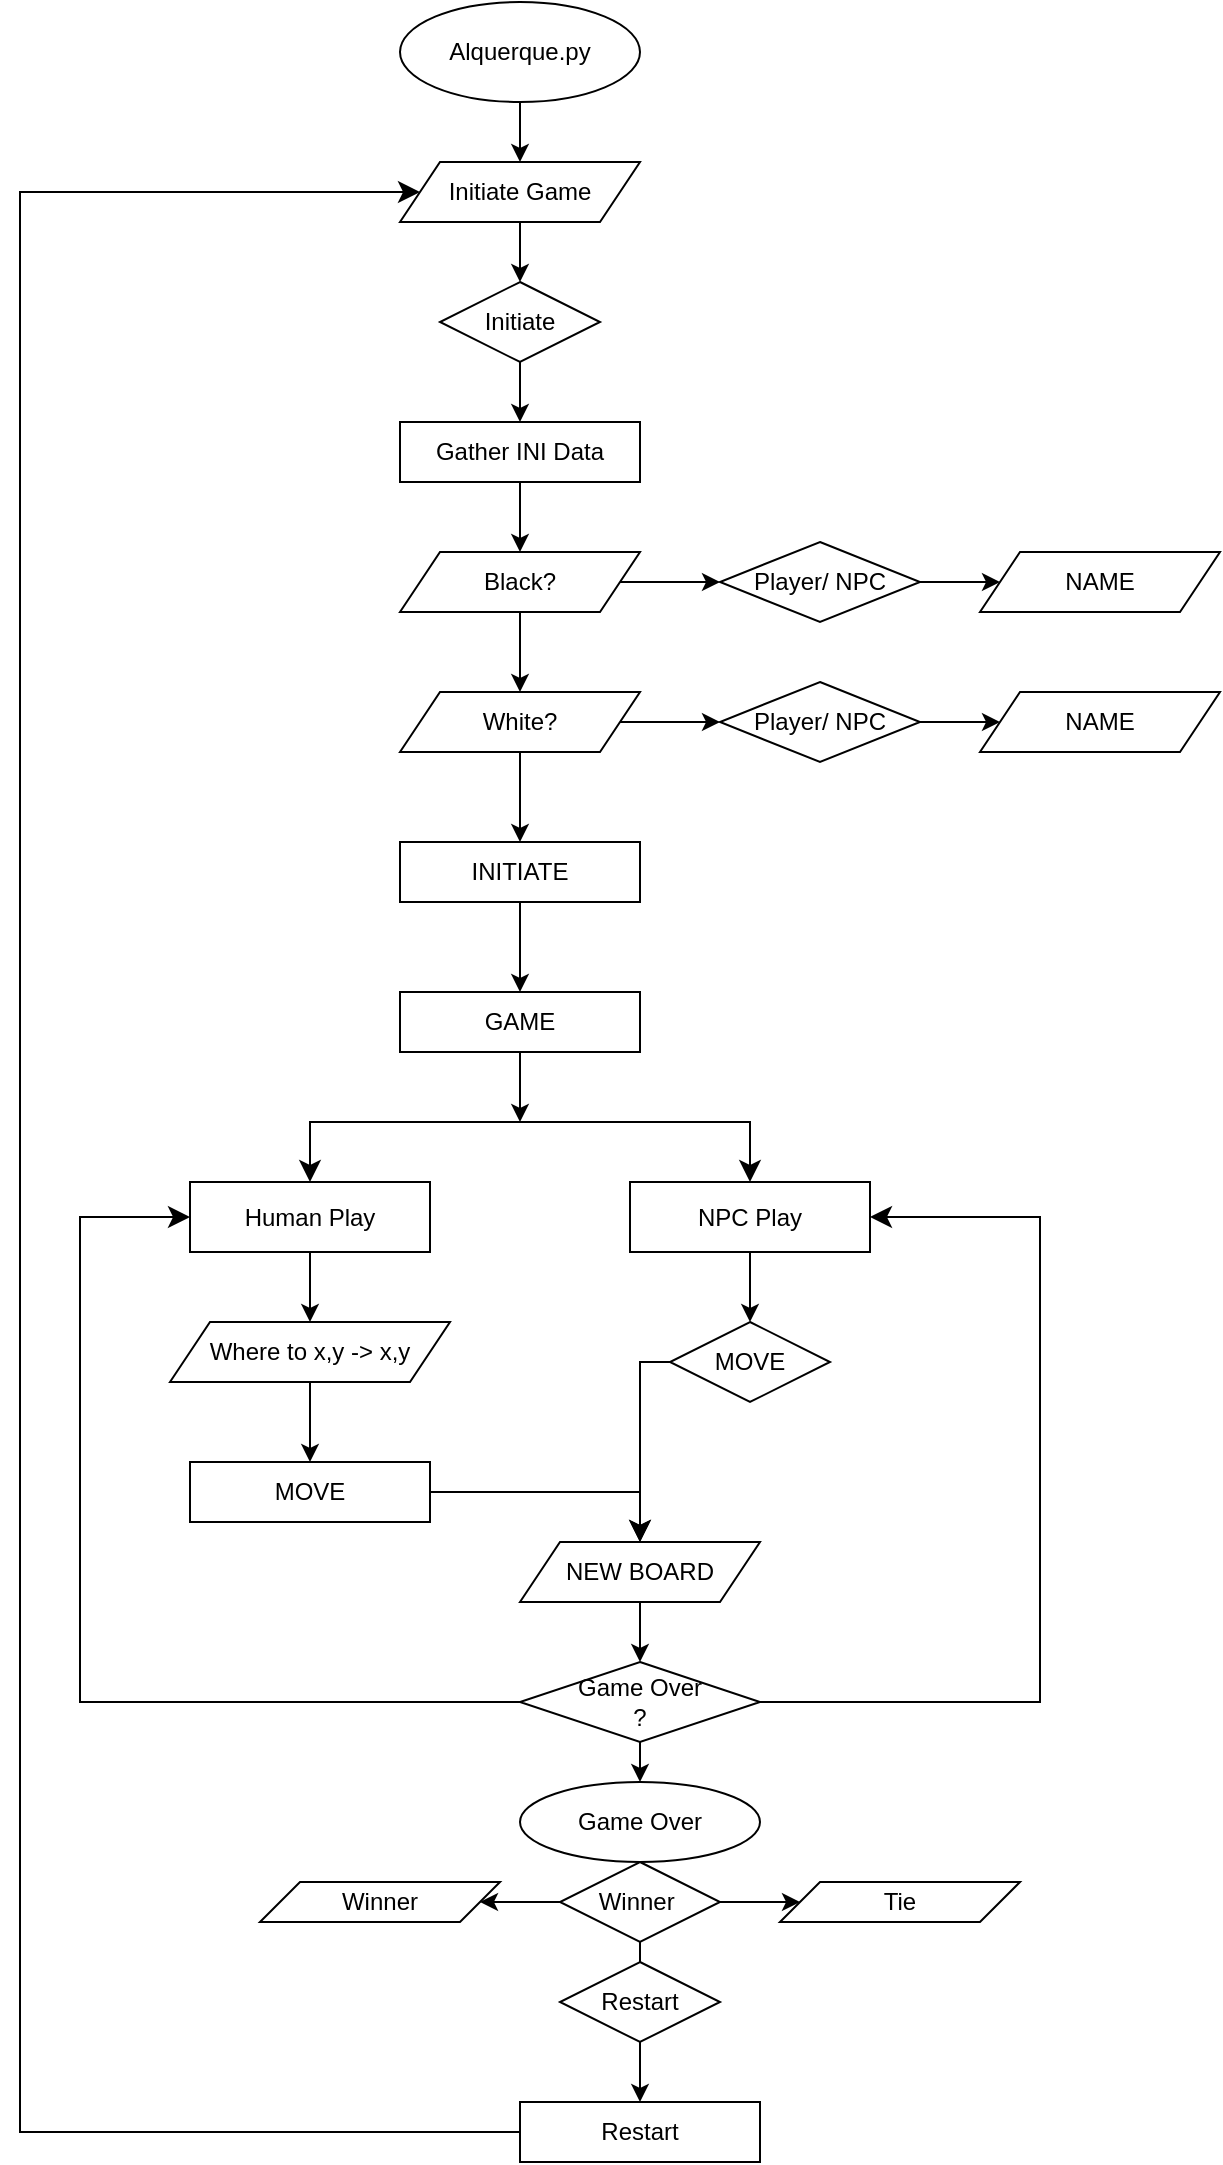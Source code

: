 <mxfile version="22.1.5" type="device">
  <diagram id="C5RBs43oDa-KdzZeNtuy" name="Page-1">
    <mxGraphModel dx="1485" dy="992" grid="1" gridSize="10" guides="1" tooltips="1" connect="1" arrows="1" fold="1" page="1" pageScale="1" pageWidth="827" pageHeight="1169" math="0" shadow="0">
      <root>
        <mxCell id="WIyWlLk6GJQsqaUBKTNV-0" />
        <mxCell id="WIyWlLk6GJQsqaUBKTNV-1" parent="WIyWlLk6GJQsqaUBKTNV-0" />
        <mxCell id="z2tJ9V-o-0dk3HpwvkVt-27" value="Alquerque.py" style="ellipse;whiteSpace=wrap;html=1;" vertex="1" parent="WIyWlLk6GJQsqaUBKTNV-1">
          <mxGeometry x="340" y="20" width="120" height="50" as="geometry" />
        </mxCell>
        <mxCell id="z2tJ9V-o-0dk3HpwvkVt-28" value="Initiate Game" style="shape=parallelogram;perimeter=parallelogramPerimeter;whiteSpace=wrap;html=1;fixedSize=1;" vertex="1" parent="WIyWlLk6GJQsqaUBKTNV-1">
          <mxGeometry x="340" y="100" width="120" height="30" as="geometry" />
        </mxCell>
        <mxCell id="z2tJ9V-o-0dk3HpwvkVt-29" value="Black?" style="shape=parallelogram;perimeter=parallelogramPerimeter;whiteSpace=wrap;html=1;fixedSize=1;" vertex="1" parent="WIyWlLk6GJQsqaUBKTNV-1">
          <mxGeometry x="340" y="295" width="120" height="30" as="geometry" />
        </mxCell>
        <mxCell id="z2tJ9V-o-0dk3HpwvkVt-30" value="Initiate" style="rhombus;whiteSpace=wrap;html=1;" vertex="1" parent="WIyWlLk6GJQsqaUBKTNV-1">
          <mxGeometry x="360" y="160" width="80" height="40" as="geometry" />
        </mxCell>
        <mxCell id="z2tJ9V-o-0dk3HpwvkVt-31" value="Player/ NPC" style="rhombus;whiteSpace=wrap;html=1;" vertex="1" parent="WIyWlLk6GJQsqaUBKTNV-1">
          <mxGeometry x="500" y="290" width="100" height="40" as="geometry" />
        </mxCell>
        <mxCell id="z2tJ9V-o-0dk3HpwvkVt-32" value="NAME" style="shape=parallelogram;perimeter=parallelogramPerimeter;whiteSpace=wrap;html=1;fixedSize=1;" vertex="1" parent="WIyWlLk6GJQsqaUBKTNV-1">
          <mxGeometry x="630" y="295" width="120" height="30" as="geometry" />
        </mxCell>
        <mxCell id="z2tJ9V-o-0dk3HpwvkVt-33" value="" style="endArrow=classic;html=1;rounded=0;exitX=1;exitY=0.5;exitDx=0;exitDy=0;entryX=0;entryY=0.5;entryDx=0;entryDy=0;" edge="1" parent="WIyWlLk6GJQsqaUBKTNV-1" source="z2tJ9V-o-0dk3HpwvkVt-29" target="z2tJ9V-o-0dk3HpwvkVt-31">
          <mxGeometry width="50" height="50" relative="1" as="geometry">
            <mxPoint x="530" y="325" as="sourcePoint" />
            <mxPoint x="580" y="275" as="targetPoint" />
          </mxGeometry>
        </mxCell>
        <mxCell id="z2tJ9V-o-0dk3HpwvkVt-34" value="" style="endArrow=classic;html=1;rounded=0;exitX=1;exitY=0.5;exitDx=0;exitDy=0;entryX=0;entryY=0.5;entryDx=0;entryDy=0;" edge="1" parent="WIyWlLk6GJQsqaUBKTNV-1" source="z2tJ9V-o-0dk3HpwvkVt-31" target="z2tJ9V-o-0dk3HpwvkVt-32">
          <mxGeometry width="50" height="50" relative="1" as="geometry">
            <mxPoint x="530" y="325" as="sourcePoint" />
            <mxPoint x="580" y="275" as="targetPoint" />
          </mxGeometry>
        </mxCell>
        <mxCell id="z2tJ9V-o-0dk3HpwvkVt-39" value="White?" style="shape=parallelogram;perimeter=parallelogramPerimeter;whiteSpace=wrap;html=1;fixedSize=1;" vertex="1" parent="WIyWlLk6GJQsqaUBKTNV-1">
          <mxGeometry x="340" y="365" width="120" height="30" as="geometry" />
        </mxCell>
        <mxCell id="z2tJ9V-o-0dk3HpwvkVt-40" value="NAME" style="shape=parallelogram;perimeter=parallelogramPerimeter;whiteSpace=wrap;html=1;fixedSize=1;" vertex="1" parent="WIyWlLk6GJQsqaUBKTNV-1">
          <mxGeometry x="630" y="365" width="120" height="30" as="geometry" />
        </mxCell>
        <mxCell id="z2tJ9V-o-0dk3HpwvkVt-41" value="" style="endArrow=classic;html=1;rounded=0;exitX=1;exitY=0.5;exitDx=0;exitDy=0;entryX=0;entryY=0.5;entryDx=0;entryDy=0;" edge="1" parent="WIyWlLk6GJQsqaUBKTNV-1" source="z2tJ9V-o-0dk3HpwvkVt-39">
          <mxGeometry width="50" height="50" relative="1" as="geometry">
            <mxPoint x="530" y="395" as="sourcePoint" />
            <mxPoint x="500" y="380" as="targetPoint" />
          </mxGeometry>
        </mxCell>
        <mxCell id="z2tJ9V-o-0dk3HpwvkVt-42" value="" style="endArrow=classic;html=1;rounded=0;exitX=1;exitY=0.5;exitDx=0;exitDy=0;entryX=0;entryY=0.5;entryDx=0;entryDy=0;" edge="1" parent="WIyWlLk6GJQsqaUBKTNV-1" target="z2tJ9V-o-0dk3HpwvkVt-40">
          <mxGeometry width="50" height="50" relative="1" as="geometry">
            <mxPoint x="600" y="380" as="sourcePoint" />
            <mxPoint x="580" y="345" as="targetPoint" />
          </mxGeometry>
        </mxCell>
        <mxCell id="z2tJ9V-o-0dk3HpwvkVt-43" value="Player/ NPC" style="rhombus;whiteSpace=wrap;html=1;" vertex="1" parent="WIyWlLk6GJQsqaUBKTNV-1">
          <mxGeometry x="500" y="360" width="100" height="40" as="geometry" />
        </mxCell>
        <mxCell id="z2tJ9V-o-0dk3HpwvkVt-44" value="INITIATE" style="rounded=0;whiteSpace=wrap;html=1;" vertex="1" parent="WIyWlLk6GJQsqaUBKTNV-1">
          <mxGeometry x="340" y="440" width="120" height="30" as="geometry" />
        </mxCell>
        <mxCell id="z2tJ9V-o-0dk3HpwvkVt-45" value="Gather INI Data" style="rounded=0;whiteSpace=wrap;html=1;" vertex="1" parent="WIyWlLk6GJQsqaUBKTNV-1">
          <mxGeometry x="340" y="230" width="120" height="30" as="geometry" />
        </mxCell>
        <mxCell id="z2tJ9V-o-0dk3HpwvkVt-46" value="GAME" style="rounded=0;whiteSpace=wrap;html=1;" vertex="1" parent="WIyWlLk6GJQsqaUBKTNV-1">
          <mxGeometry x="340" y="515" width="120" height="30" as="geometry" />
        </mxCell>
        <mxCell id="z2tJ9V-o-0dk3HpwvkVt-47" value="Human Play" style="rounded=0;whiteSpace=wrap;html=1;" vertex="1" parent="WIyWlLk6GJQsqaUBKTNV-1">
          <mxGeometry x="235" y="610" width="120" height="35" as="geometry" />
        </mxCell>
        <mxCell id="z2tJ9V-o-0dk3HpwvkVt-49" value="Where to x,y -&amp;gt; x,y" style="shape=parallelogram;perimeter=parallelogramPerimeter;whiteSpace=wrap;html=1;fixedSize=1;" vertex="1" parent="WIyWlLk6GJQsqaUBKTNV-1">
          <mxGeometry x="225" y="680" width="140" height="30" as="geometry" />
        </mxCell>
        <mxCell id="z2tJ9V-o-0dk3HpwvkVt-50" value="MOVE" style="rounded=0;whiteSpace=wrap;html=1;" vertex="1" parent="WIyWlLk6GJQsqaUBKTNV-1">
          <mxGeometry x="235" y="750" width="120" height="30" as="geometry" />
        </mxCell>
        <mxCell id="z2tJ9V-o-0dk3HpwvkVt-51" value="NEW BOARD" style="shape=parallelogram;perimeter=parallelogramPerimeter;whiteSpace=wrap;html=1;fixedSize=1;" vertex="1" parent="WIyWlLk6GJQsqaUBKTNV-1">
          <mxGeometry x="400" y="790" width="120" height="30" as="geometry" />
        </mxCell>
        <mxCell id="z2tJ9V-o-0dk3HpwvkVt-52" value="NPC Play" style="rounded=0;whiteSpace=wrap;html=1;" vertex="1" parent="WIyWlLk6GJQsqaUBKTNV-1">
          <mxGeometry x="455" y="610" width="120" height="35" as="geometry" />
        </mxCell>
        <mxCell id="z2tJ9V-o-0dk3HpwvkVt-53" value="MOVE" style="rhombus;whiteSpace=wrap;html=1;" vertex="1" parent="WIyWlLk6GJQsqaUBKTNV-1">
          <mxGeometry x="475" y="680" width="80" height="40" as="geometry" />
        </mxCell>
        <mxCell id="z2tJ9V-o-0dk3HpwvkVt-54" value="" style="endArrow=classic;html=1;rounded=0;exitX=0.5;exitY=1;exitDx=0;exitDy=0;entryX=0.5;entryY=0;entryDx=0;entryDy=0;" edge="1" parent="WIyWlLk6GJQsqaUBKTNV-1" source="z2tJ9V-o-0dk3HpwvkVt-52" target="z2tJ9V-o-0dk3HpwvkVt-53">
          <mxGeometry width="50" height="50" relative="1" as="geometry">
            <mxPoint x="420" y="740" as="sourcePoint" />
            <mxPoint x="470" y="690" as="targetPoint" />
          </mxGeometry>
        </mxCell>
        <mxCell id="z2tJ9V-o-0dk3HpwvkVt-55" value="" style="endArrow=classic;html=1;rounded=0;exitX=0.5;exitY=1;exitDx=0;exitDy=0;entryX=0.5;entryY=0;entryDx=0;entryDy=0;" edge="1" parent="WIyWlLk6GJQsqaUBKTNV-1" source="z2tJ9V-o-0dk3HpwvkVt-47" target="z2tJ9V-o-0dk3HpwvkVt-49">
          <mxGeometry width="50" height="50" relative="1" as="geometry">
            <mxPoint x="420" y="750" as="sourcePoint" />
            <mxPoint x="470" y="700" as="targetPoint" />
          </mxGeometry>
        </mxCell>
        <mxCell id="z2tJ9V-o-0dk3HpwvkVt-56" value="" style="endArrow=classic;html=1;rounded=0;exitX=0.5;exitY=1;exitDx=0;exitDy=0;entryX=0.5;entryY=0;entryDx=0;entryDy=0;" edge="1" parent="WIyWlLk6GJQsqaUBKTNV-1" source="z2tJ9V-o-0dk3HpwvkVt-49" target="z2tJ9V-o-0dk3HpwvkVt-50">
          <mxGeometry width="50" height="50" relative="1" as="geometry">
            <mxPoint x="420" y="750" as="sourcePoint" />
            <mxPoint x="470" y="700" as="targetPoint" />
          </mxGeometry>
        </mxCell>
        <mxCell id="z2tJ9V-o-0dk3HpwvkVt-57" value="" style="edgeStyle=segmentEdgeStyle;endArrow=classic;html=1;curved=0;rounded=0;endSize=8;startSize=8;exitX=1;exitY=0.5;exitDx=0;exitDy=0;entryX=0.5;entryY=0;entryDx=0;entryDy=0;" edge="1" parent="WIyWlLk6GJQsqaUBKTNV-1" source="z2tJ9V-o-0dk3HpwvkVt-50" target="z2tJ9V-o-0dk3HpwvkVt-51">
          <mxGeometry width="50" height="50" relative="1" as="geometry">
            <mxPoint x="420" y="790" as="sourcePoint" />
            <mxPoint x="470" y="740" as="targetPoint" />
          </mxGeometry>
        </mxCell>
        <mxCell id="z2tJ9V-o-0dk3HpwvkVt-58" value="" style="edgeStyle=segmentEdgeStyle;endArrow=classic;html=1;curved=0;rounded=0;endSize=8;startSize=8;entryX=0.5;entryY=0;entryDx=0;entryDy=0;exitX=0;exitY=0.5;exitDx=0;exitDy=0;" edge="1" parent="WIyWlLk6GJQsqaUBKTNV-1" source="z2tJ9V-o-0dk3HpwvkVt-53" target="z2tJ9V-o-0dk3HpwvkVt-51">
          <mxGeometry width="50" height="50" relative="1" as="geometry">
            <mxPoint x="420" y="790" as="sourcePoint" />
            <mxPoint x="470" y="740" as="targetPoint" />
          </mxGeometry>
        </mxCell>
        <mxCell id="z2tJ9V-o-0dk3HpwvkVt-59" value="Game Over&lt;br&gt;?" style="rhombus;whiteSpace=wrap;html=1;" vertex="1" parent="WIyWlLk6GJQsqaUBKTNV-1">
          <mxGeometry x="400" y="850" width="120" height="40" as="geometry" />
        </mxCell>
        <mxCell id="z2tJ9V-o-0dk3HpwvkVt-60" value="" style="edgeStyle=elbowEdgeStyle;elbow=horizontal;endArrow=classic;html=1;curved=0;rounded=0;endSize=8;startSize=8;exitX=1;exitY=0.5;exitDx=0;exitDy=0;entryX=1;entryY=0.5;entryDx=0;entryDy=0;" edge="1" parent="WIyWlLk6GJQsqaUBKTNV-1" source="z2tJ9V-o-0dk3HpwvkVt-59" target="z2tJ9V-o-0dk3HpwvkVt-52">
          <mxGeometry width="50" height="50" relative="1" as="geometry">
            <mxPoint x="420" y="800" as="sourcePoint" />
            <mxPoint x="620" y="770" as="targetPoint" />
            <Array as="points">
              <mxPoint x="660" y="840" />
            </Array>
          </mxGeometry>
        </mxCell>
        <mxCell id="z2tJ9V-o-0dk3HpwvkVt-61" value="" style="endArrow=classic;html=1;rounded=0;exitX=0.5;exitY=1;exitDx=0;exitDy=0;entryX=0.5;entryY=0;entryDx=0;entryDy=0;" edge="1" parent="WIyWlLk6GJQsqaUBKTNV-1" source="z2tJ9V-o-0dk3HpwvkVt-51" target="z2tJ9V-o-0dk3HpwvkVt-59">
          <mxGeometry width="50" height="50" relative="1" as="geometry">
            <mxPoint x="480" y="740" as="sourcePoint" />
            <mxPoint x="530" y="690" as="targetPoint" />
          </mxGeometry>
        </mxCell>
        <mxCell id="z2tJ9V-o-0dk3HpwvkVt-62" value="" style="edgeStyle=elbowEdgeStyle;elbow=horizontal;endArrow=classic;html=1;curved=0;rounded=0;endSize=8;startSize=8;exitX=0;exitY=0.5;exitDx=0;exitDy=0;entryX=0;entryY=0.5;entryDx=0;entryDy=0;" edge="1" parent="WIyWlLk6GJQsqaUBKTNV-1" source="z2tJ9V-o-0dk3HpwvkVt-59" target="z2tJ9V-o-0dk3HpwvkVt-47">
          <mxGeometry width="50" height="50" relative="1" as="geometry">
            <mxPoint x="420" y="800" as="sourcePoint" />
            <mxPoint x="470" y="750" as="targetPoint" />
            <Array as="points">
              <mxPoint x="180" y="830" />
            </Array>
          </mxGeometry>
        </mxCell>
        <mxCell id="z2tJ9V-o-0dk3HpwvkVt-67" value="" style="endArrow=classic;html=1;rounded=0;exitX=0.5;exitY=1;exitDx=0;exitDy=0;entryX=0.5;entryY=0;entryDx=0;entryDy=0;" edge="1" parent="WIyWlLk6GJQsqaUBKTNV-1" source="z2tJ9V-o-0dk3HpwvkVt-44" target="z2tJ9V-o-0dk3HpwvkVt-46">
          <mxGeometry width="50" height="50" relative="1" as="geometry">
            <mxPoint x="410" y="440" as="sourcePoint" />
            <mxPoint x="460" y="390" as="targetPoint" />
          </mxGeometry>
        </mxCell>
        <mxCell id="z2tJ9V-o-0dk3HpwvkVt-68" value="" style="endArrow=classic;html=1;rounded=0;exitX=0.5;exitY=1;exitDx=0;exitDy=0;entryX=0.5;entryY=0;entryDx=0;entryDy=0;" edge="1" parent="WIyWlLk6GJQsqaUBKTNV-1" source="z2tJ9V-o-0dk3HpwvkVt-39" target="z2tJ9V-o-0dk3HpwvkVt-44">
          <mxGeometry width="50" height="50" relative="1" as="geometry">
            <mxPoint x="410" y="340" as="sourcePoint" />
            <mxPoint x="460" y="290" as="targetPoint" />
          </mxGeometry>
        </mxCell>
        <mxCell id="z2tJ9V-o-0dk3HpwvkVt-69" value="" style="endArrow=classic;html=1;rounded=0;exitX=0.5;exitY=1;exitDx=0;exitDy=0;entryX=0.5;entryY=0;entryDx=0;entryDy=0;" edge="1" parent="WIyWlLk6GJQsqaUBKTNV-1" source="z2tJ9V-o-0dk3HpwvkVt-29" target="z2tJ9V-o-0dk3HpwvkVt-39">
          <mxGeometry width="50" height="50" relative="1" as="geometry">
            <mxPoint x="410" y="340" as="sourcePoint" />
            <mxPoint x="460" y="290" as="targetPoint" />
          </mxGeometry>
        </mxCell>
        <mxCell id="z2tJ9V-o-0dk3HpwvkVt-70" value="" style="endArrow=classic;html=1;rounded=0;exitX=0.5;exitY=1;exitDx=0;exitDy=0;entryX=0.5;entryY=0;entryDx=0;entryDy=0;" edge="1" parent="WIyWlLk6GJQsqaUBKTNV-1" source="z2tJ9V-o-0dk3HpwvkVt-45" target="z2tJ9V-o-0dk3HpwvkVt-29">
          <mxGeometry width="50" height="50" relative="1" as="geometry">
            <mxPoint x="410" y="340" as="sourcePoint" />
            <mxPoint x="460" y="290" as="targetPoint" />
          </mxGeometry>
        </mxCell>
        <mxCell id="z2tJ9V-o-0dk3HpwvkVt-71" value="" style="endArrow=classic;html=1;rounded=0;exitX=0.5;exitY=1;exitDx=0;exitDy=0;entryX=0.5;entryY=0;entryDx=0;entryDy=0;" edge="1" parent="WIyWlLk6GJQsqaUBKTNV-1" source="z2tJ9V-o-0dk3HpwvkVt-30" target="z2tJ9V-o-0dk3HpwvkVt-45">
          <mxGeometry width="50" height="50" relative="1" as="geometry">
            <mxPoint x="410" y="340" as="sourcePoint" />
            <mxPoint x="460" y="290" as="targetPoint" />
          </mxGeometry>
        </mxCell>
        <mxCell id="z2tJ9V-o-0dk3HpwvkVt-72" value="" style="endArrow=classic;html=1;rounded=0;exitX=0.5;exitY=1;exitDx=0;exitDy=0;entryX=0.5;entryY=0;entryDx=0;entryDy=0;" edge="1" parent="WIyWlLk6GJQsqaUBKTNV-1" source="z2tJ9V-o-0dk3HpwvkVt-28" target="z2tJ9V-o-0dk3HpwvkVt-30">
          <mxGeometry width="50" height="50" relative="1" as="geometry">
            <mxPoint x="410" y="340" as="sourcePoint" />
            <mxPoint x="460" y="290" as="targetPoint" />
          </mxGeometry>
        </mxCell>
        <mxCell id="z2tJ9V-o-0dk3HpwvkVt-73" value="" style="endArrow=classic;html=1;rounded=0;exitX=0.5;exitY=1;exitDx=0;exitDy=0;entryX=0.5;entryY=0;entryDx=0;entryDy=0;" edge="1" parent="WIyWlLk6GJQsqaUBKTNV-1" source="z2tJ9V-o-0dk3HpwvkVt-27" target="z2tJ9V-o-0dk3HpwvkVt-28">
          <mxGeometry width="50" height="50" relative="1" as="geometry">
            <mxPoint x="410" y="340" as="sourcePoint" />
            <mxPoint x="460" y="290" as="targetPoint" />
          </mxGeometry>
        </mxCell>
        <mxCell id="z2tJ9V-o-0dk3HpwvkVt-74" value="" style="edgeStyle=segmentEdgeStyle;endArrow=classic;html=1;curved=0;rounded=0;endSize=8;startSize=8;entryX=0.5;entryY=0;entryDx=0;entryDy=0;" edge="1" parent="WIyWlLk6GJQsqaUBKTNV-1" target="z2tJ9V-o-0dk3HpwvkVt-52">
          <mxGeometry width="50" height="50" relative="1" as="geometry">
            <mxPoint x="400" y="580" as="sourcePoint" />
            <mxPoint x="460" y="660" as="targetPoint" />
          </mxGeometry>
        </mxCell>
        <mxCell id="z2tJ9V-o-0dk3HpwvkVt-75" value="" style="edgeStyle=segmentEdgeStyle;endArrow=classic;html=1;curved=0;rounded=0;endSize=8;startSize=8;entryX=0.5;entryY=0;entryDx=0;entryDy=0;" edge="1" parent="WIyWlLk6GJQsqaUBKTNV-1" target="z2tJ9V-o-0dk3HpwvkVt-47">
          <mxGeometry width="50" height="50" relative="1" as="geometry">
            <mxPoint x="400" y="580" as="sourcePoint" />
            <mxPoint x="460" y="660" as="targetPoint" />
          </mxGeometry>
        </mxCell>
        <mxCell id="z2tJ9V-o-0dk3HpwvkVt-76" value="" style="endArrow=classic;html=1;rounded=0;exitX=0.5;exitY=1;exitDx=0;exitDy=0;" edge="1" parent="WIyWlLk6GJQsqaUBKTNV-1" source="z2tJ9V-o-0dk3HpwvkVt-46">
          <mxGeometry width="50" height="50" relative="1" as="geometry">
            <mxPoint x="410" y="710" as="sourcePoint" />
            <mxPoint x="400" y="580" as="targetPoint" />
          </mxGeometry>
        </mxCell>
        <mxCell id="z2tJ9V-o-0dk3HpwvkVt-78" value="Game Over" style="ellipse;whiteSpace=wrap;html=1;" vertex="1" parent="WIyWlLk6GJQsqaUBKTNV-1">
          <mxGeometry x="400" y="910" width="120" height="40" as="geometry" />
        </mxCell>
        <mxCell id="z2tJ9V-o-0dk3HpwvkVt-79" value="" style="endArrow=classic;html=1;rounded=0;exitX=0.5;exitY=1;exitDx=0;exitDy=0;entryX=0.5;entryY=0;entryDx=0;entryDy=0;" edge="1" parent="WIyWlLk6GJQsqaUBKTNV-1" source="z2tJ9V-o-0dk3HpwvkVt-59" target="z2tJ9V-o-0dk3HpwvkVt-78">
          <mxGeometry width="50" height="50" relative="1" as="geometry">
            <mxPoint x="470" y="870" as="sourcePoint" />
            <mxPoint x="520" y="820" as="targetPoint" />
          </mxGeometry>
        </mxCell>
        <mxCell id="z2tJ9V-o-0dk3HpwvkVt-88" value="" style="edgeStyle=orthogonalEdgeStyle;rounded=0;orthogonalLoop=1;jettySize=auto;html=1;" edge="1" parent="WIyWlLk6GJQsqaUBKTNV-1" source="z2tJ9V-o-0dk3HpwvkVt-80" target="z2tJ9V-o-0dk3HpwvkVt-83">
          <mxGeometry relative="1" as="geometry" />
        </mxCell>
        <mxCell id="z2tJ9V-o-0dk3HpwvkVt-89" value="" style="edgeStyle=orthogonalEdgeStyle;rounded=0;orthogonalLoop=1;jettySize=auto;html=1;" edge="1" parent="WIyWlLk6GJQsqaUBKTNV-1" source="z2tJ9V-o-0dk3HpwvkVt-80" target="z2tJ9V-o-0dk3HpwvkVt-81">
          <mxGeometry relative="1" as="geometry" />
        </mxCell>
        <mxCell id="z2tJ9V-o-0dk3HpwvkVt-90" value="" style="edgeStyle=orthogonalEdgeStyle;rounded=0;orthogonalLoop=1;jettySize=auto;html=1;" edge="1" parent="WIyWlLk6GJQsqaUBKTNV-1" source="z2tJ9V-o-0dk3HpwvkVt-80" target="z2tJ9V-o-0dk3HpwvkVt-85">
          <mxGeometry relative="1" as="geometry" />
        </mxCell>
        <mxCell id="z2tJ9V-o-0dk3HpwvkVt-80" value="Winner&amp;nbsp;" style="rhombus;whiteSpace=wrap;html=1;" vertex="1" parent="WIyWlLk6GJQsqaUBKTNV-1">
          <mxGeometry x="420" y="950" width="80" height="40" as="geometry" />
        </mxCell>
        <mxCell id="z2tJ9V-o-0dk3HpwvkVt-81" value="Winner" style="shape=parallelogram;perimeter=parallelogramPerimeter;whiteSpace=wrap;html=1;fixedSize=1;" vertex="1" parent="WIyWlLk6GJQsqaUBKTNV-1">
          <mxGeometry x="270" y="960" width="120" height="20" as="geometry" />
        </mxCell>
        <mxCell id="z2tJ9V-o-0dk3HpwvkVt-83" value="Tie" style="shape=parallelogram;perimeter=parallelogramPerimeter;whiteSpace=wrap;html=1;fixedSize=1;" vertex="1" parent="WIyWlLk6GJQsqaUBKTNV-1">
          <mxGeometry x="530" y="960" width="120" height="20" as="geometry" />
        </mxCell>
        <mxCell id="z2tJ9V-o-0dk3HpwvkVt-84" value="Restart" style="rhombus;whiteSpace=wrap;html=1;" vertex="1" parent="WIyWlLk6GJQsqaUBKTNV-1">
          <mxGeometry x="420" y="1000" width="80" height="40" as="geometry" />
        </mxCell>
        <mxCell id="z2tJ9V-o-0dk3HpwvkVt-85" value="Restart" style="rounded=0;whiteSpace=wrap;html=1;" vertex="1" parent="WIyWlLk6GJQsqaUBKTNV-1">
          <mxGeometry x="400" y="1070" width="120" height="30" as="geometry" />
        </mxCell>
        <mxCell id="z2tJ9V-o-0dk3HpwvkVt-91" value="" style="edgeStyle=elbowEdgeStyle;elbow=horizontal;endArrow=classic;html=1;curved=0;rounded=0;endSize=8;startSize=8;exitX=0;exitY=0.5;exitDx=0;exitDy=0;entryX=0;entryY=0.5;entryDx=0;entryDy=0;" edge="1" parent="WIyWlLk6GJQsqaUBKTNV-1" source="z2tJ9V-o-0dk3HpwvkVt-85" target="z2tJ9V-o-0dk3HpwvkVt-28">
          <mxGeometry width="50" height="50" relative="1" as="geometry">
            <mxPoint x="230" y="660" as="sourcePoint" />
            <mxPoint x="280" y="610" as="targetPoint" />
            <Array as="points">
              <mxPoint x="150" y="850" />
            </Array>
          </mxGeometry>
        </mxCell>
      </root>
    </mxGraphModel>
  </diagram>
</mxfile>
